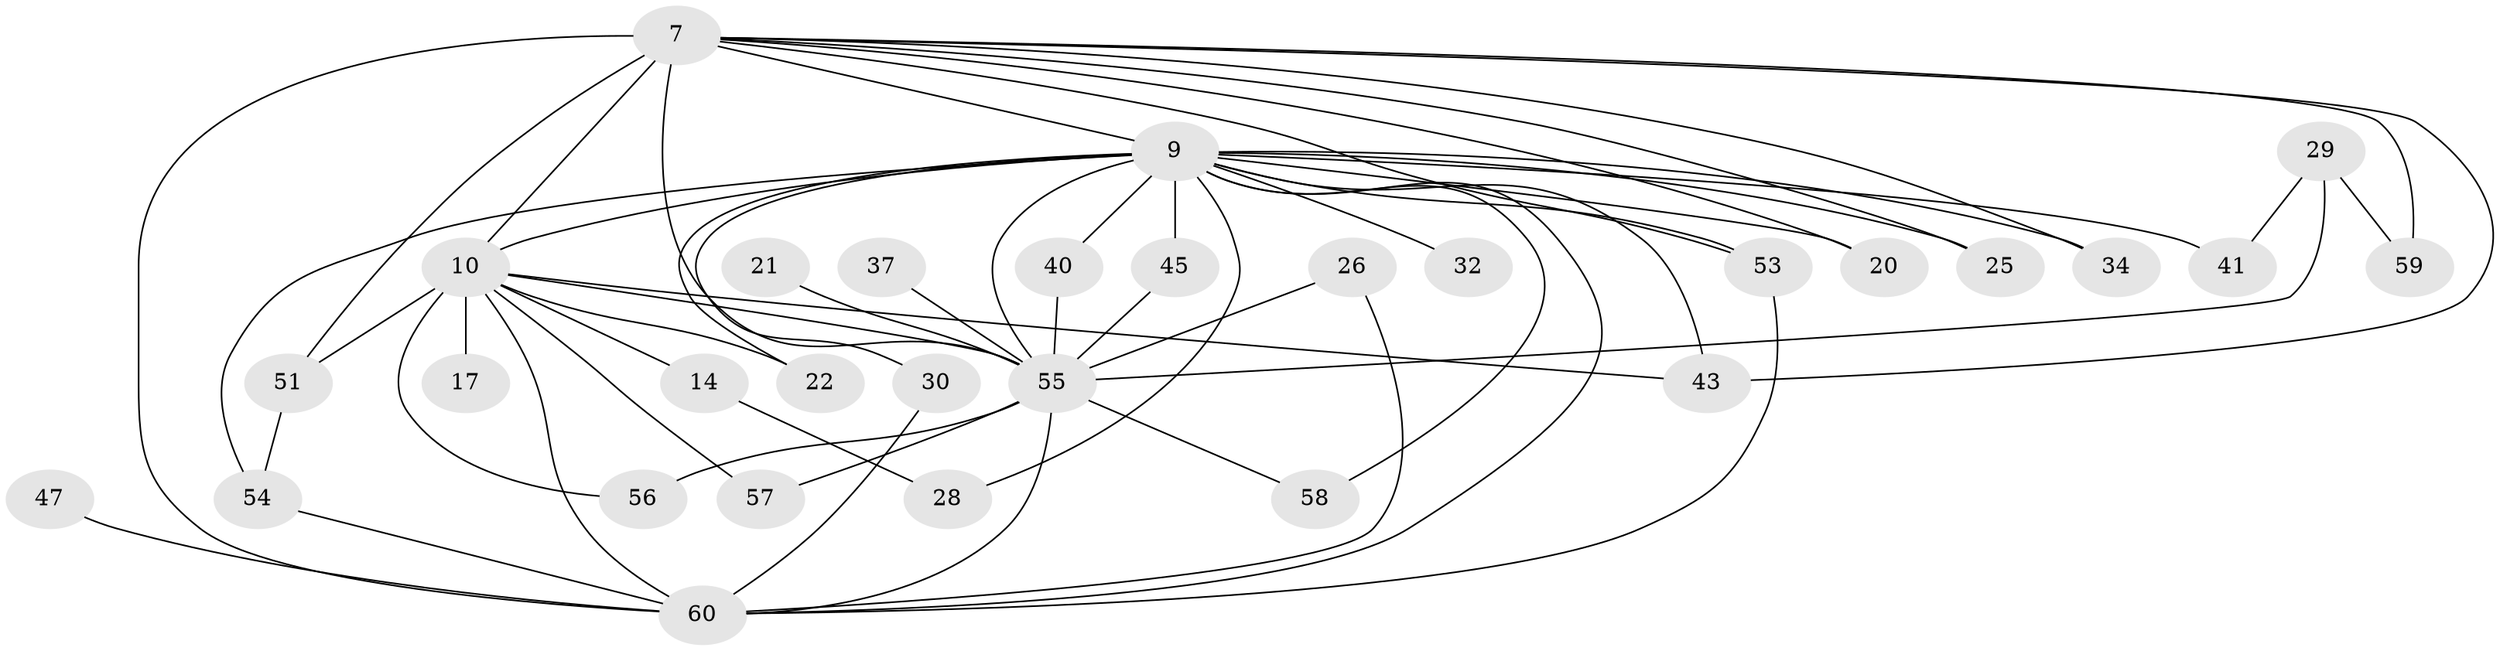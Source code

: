 // original degree distribution, {15: 0.03333333333333333, 20: 0.016666666666666666, 17: 0.03333333333333333, 14: 0.03333333333333333, 16: 0.03333333333333333, 19: 0.016666666666666666, 5: 0.03333333333333333, 3: 0.15, 4: 0.1, 2: 0.55}
// Generated by graph-tools (version 1.1) at 2025/49/03/04/25 21:49:29]
// undirected, 30 vertices, 56 edges
graph export_dot {
graph [start="1"]
  node [color=gray90,style=filled];
  7 [super="+6"];
  9 [super="+2"];
  10 [super="+3"];
  14;
  17;
  20;
  21;
  22;
  25;
  26;
  28;
  29 [super="+12"];
  30;
  32;
  34;
  37;
  40;
  41;
  43 [super="+42"];
  45;
  47;
  51 [super="+49+50"];
  53 [super="+13+31+38+48"];
  54 [super="+33"];
  55 [super="+19+5+52"];
  56 [super="+44"];
  57;
  58;
  59;
  60 [super="+36+27"];
  7 -- 9 [weight=4];
  7 -- 10 [weight=4];
  7 -- 25;
  7 -- 43;
  7 -- 60 [weight=6];
  7 -- 34;
  7 -- 20;
  7 -- 55 [weight=7];
  7 -- 59;
  7 -- 51 [weight=2];
  7 -- 53 [weight=3];
  9 -- 10 [weight=4];
  9 -- 28;
  9 -- 30;
  9 -- 32 [weight=2];
  9 -- 40;
  9 -- 45;
  9 -- 58;
  9 -- 20;
  9 -- 22;
  9 -- 25;
  9 -- 34;
  9 -- 41;
  9 -- 53 [weight=3];
  9 -- 55 [weight=5];
  9 -- 60 [weight=5];
  9 -- 54 [weight=2];
  9 -- 43 [weight=2];
  10 -- 14 [weight=2];
  10 -- 17 [weight=2];
  10 -- 22;
  10 -- 56 [weight=2];
  10 -- 51 [weight=3];
  10 -- 57;
  10 -- 55 [weight=5];
  10 -- 60 [weight=5];
  10 -- 43;
  14 -- 28;
  21 -- 55;
  26 -- 55;
  26 -- 60;
  29 -- 41;
  29 -- 59;
  29 -- 55 [weight=2];
  30 -- 60;
  37 -- 55 [weight=2];
  40 -- 55;
  45 -- 55;
  47 -- 60 [weight=2];
  51 -- 54;
  53 -- 60 [weight=3];
  54 -- 60;
  55 -- 58;
  55 -- 56;
  55 -- 57;
  55 -- 60 [weight=4];
}
